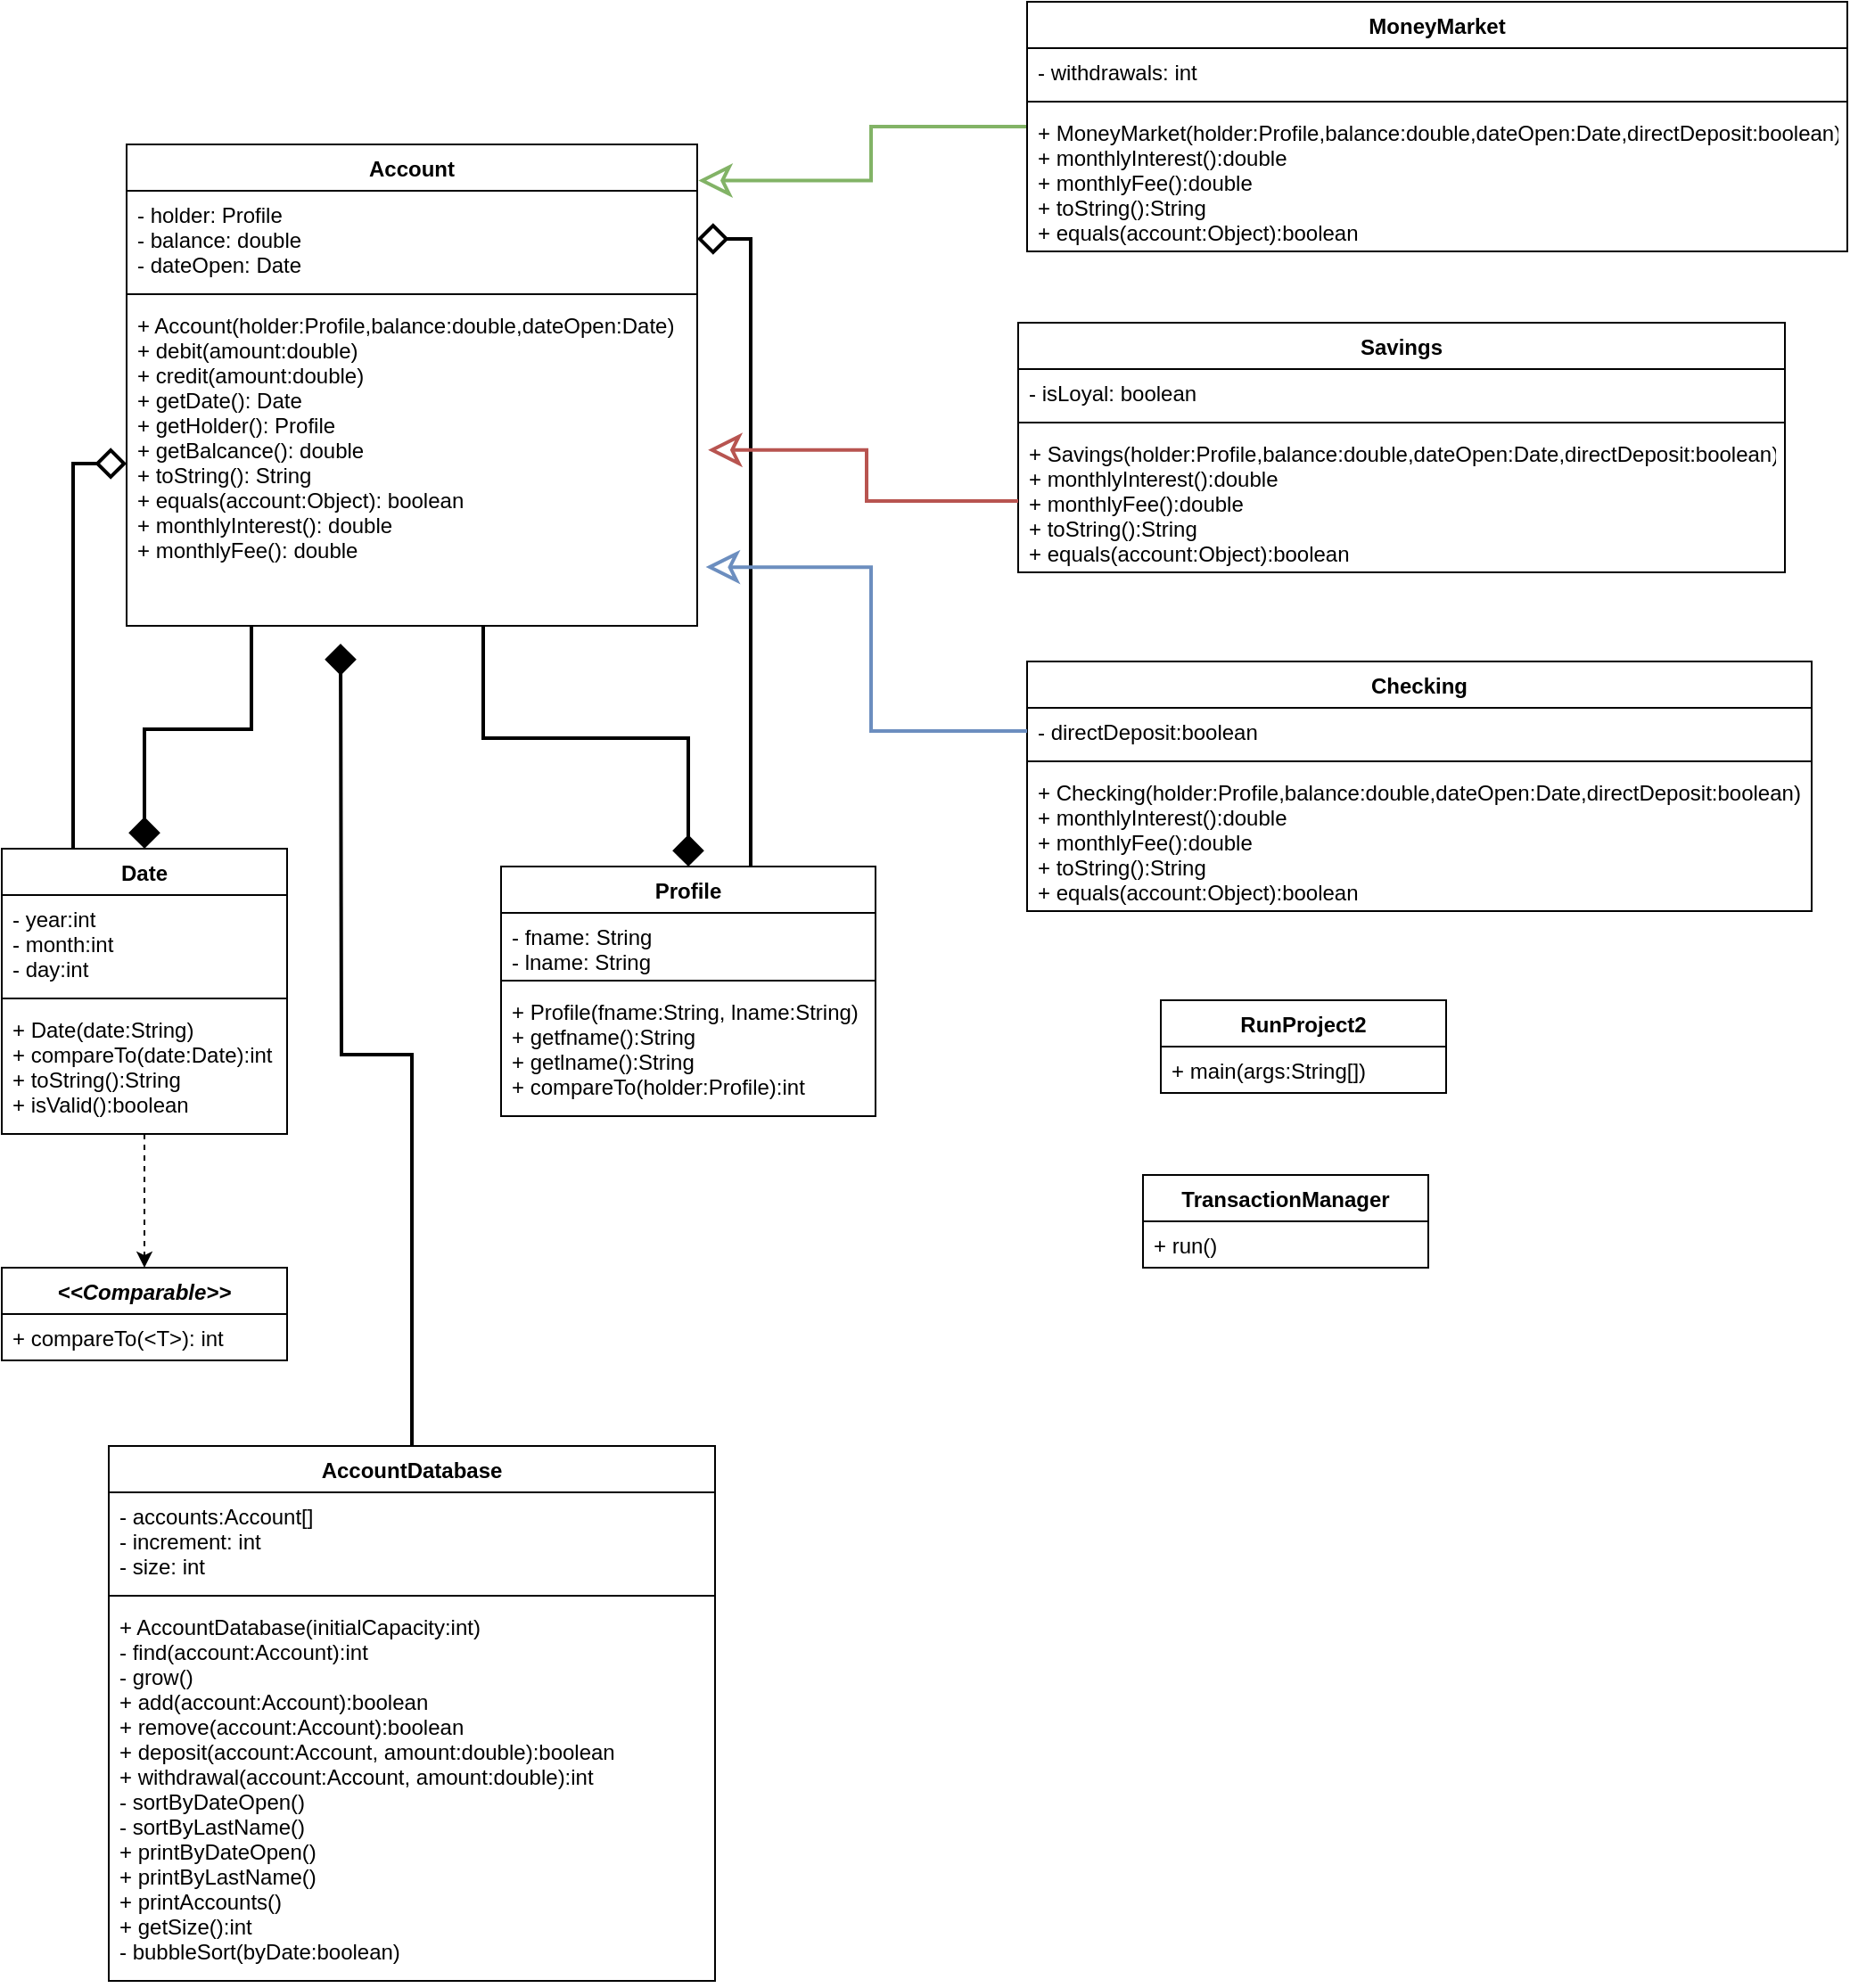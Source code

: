 <mxfile version="13.7.7" type="device"><diagram id="C5RBs43oDa-KdzZeNtuy" name="Page-1"><mxGraphModel dx="1483" dy="783" grid="1" gridSize="10" guides="1" tooltips="1" connect="1" arrows="1" fold="1" page="1" pageScale="1" pageWidth="827" pageHeight="1169" math="0" shadow="0"><root><mxCell id="WIyWlLk6GJQsqaUBKTNV-0"/><mxCell id="WIyWlLk6GJQsqaUBKTNV-1" parent="WIyWlLk6GJQsqaUBKTNV-0"/><mxCell id="_cKim8lfkjW-uRXbqCIc-55" style="edgeStyle=orthogonalEdgeStyle;rounded=0;orthogonalLoop=1;jettySize=auto;html=1;entryX=0.5;entryY=0;entryDx=0;entryDy=0;dashed=1;" parent="WIyWlLk6GJQsqaUBKTNV-1" source="_cKim8lfkjW-uRXbqCIc-27" target="_cKim8lfkjW-uRXbqCIc-32" edge="1"><mxGeometry relative="1" as="geometry"/></mxCell><mxCell id="_cKim8lfkjW-uRXbqCIc-69" style="edgeStyle=orthogonalEdgeStyle;rounded=0;orthogonalLoop=1;jettySize=auto;html=1;entryX=1;entryY=0.5;entryDx=0;entryDy=0;endArrow=diamond;endFill=0;strokeWidth=2;jumpSize=6;endSize=13;" parent="WIyWlLk6GJQsqaUBKTNV-1" source="_cKim8lfkjW-uRXbqCIc-19" target="_cKim8lfkjW-uRXbqCIc-2" edge="1"><mxGeometry relative="1" as="geometry"><Array as="points"><mxPoint x="480" y="163"/></Array></mxGeometry></mxCell><mxCell id="_cKim8lfkjW-uRXbqCIc-19" value="Profile" style="swimlane;fontStyle=1;align=center;verticalAlign=top;childLayout=stackLayout;horizontal=1;startSize=26;horizontalStack=0;resizeParent=1;resizeParentMax=0;resizeLast=0;collapsible=1;marginBottom=0;" parent="WIyWlLk6GJQsqaUBKTNV-1" vertex="1"><mxGeometry x="340" y="515" width="210" height="140" as="geometry"/></mxCell><mxCell id="_cKim8lfkjW-uRXbqCIc-20" value="- fname: String&#10;- lname: String" style="text;strokeColor=none;fillColor=none;align=left;verticalAlign=top;spacingLeft=4;spacingRight=4;overflow=hidden;rotatable=0;points=[[0,0.5],[1,0.5]];portConstraint=eastwest;" parent="_cKim8lfkjW-uRXbqCIc-19" vertex="1"><mxGeometry y="26" width="210" height="34" as="geometry"/></mxCell><mxCell id="_cKim8lfkjW-uRXbqCIc-21" value="" style="line;strokeWidth=1;fillColor=none;align=left;verticalAlign=middle;spacingTop=-1;spacingLeft=3;spacingRight=3;rotatable=0;labelPosition=right;points=[];portConstraint=eastwest;" parent="_cKim8lfkjW-uRXbqCIc-19" vertex="1"><mxGeometry y="60" width="210" height="8" as="geometry"/></mxCell><mxCell id="_cKim8lfkjW-uRXbqCIc-22" value="+ Profile(fname:String, lname:String)&#10;+ getfname():String&#10;+ getlname():String&#10;+ compareTo(holder:Profile):int" style="text;strokeColor=none;fillColor=none;align=left;verticalAlign=top;spacingLeft=4;spacingRight=4;overflow=hidden;rotatable=0;points=[[0,0.5],[1,0.5]];portConstraint=eastwest;" parent="_cKim8lfkjW-uRXbqCIc-19" vertex="1"><mxGeometry y="68" width="210" height="72" as="geometry"/></mxCell><mxCell id="_cKim8lfkjW-uRXbqCIc-66" style="edgeStyle=orthogonalEdgeStyle;rounded=0;orthogonalLoop=1;jettySize=auto;html=1;entryX=0.5;entryY=0;entryDx=0;entryDy=0;endArrow=diamond;endFill=1;strokeWidth=2;endSize=13;" parent="WIyWlLk6GJQsqaUBKTNV-1" source="_cKim8lfkjW-uRXbqCIc-1" target="_cKim8lfkjW-uRXbqCIc-27" edge="1"><mxGeometry relative="1" as="geometry"><Array as="points"><mxPoint x="200" y="438"/><mxPoint x="140" y="438"/></Array></mxGeometry></mxCell><mxCell id="_cKim8lfkjW-uRXbqCIc-67" style="edgeStyle=orthogonalEdgeStyle;rounded=0;orthogonalLoop=1;jettySize=auto;html=1;endArrow=diamond;endFill=1;strokeWidth=2;endSize=13;" parent="WIyWlLk6GJQsqaUBKTNV-1" source="_cKim8lfkjW-uRXbqCIc-1" target="_cKim8lfkjW-uRXbqCIc-19" edge="1"><mxGeometry relative="1" as="geometry"><Array as="points"><mxPoint x="330" y="443"/><mxPoint x="445" y="443"/></Array></mxGeometry></mxCell><mxCell id="_cKim8lfkjW-uRXbqCIc-1" value="Account" style="swimlane;fontStyle=1;align=center;verticalAlign=top;childLayout=stackLayout;horizontal=1;startSize=26;horizontalStack=0;resizeParent=1;resizeParentMax=0;resizeLast=0;collapsible=1;marginBottom=0;" parent="WIyWlLk6GJQsqaUBKTNV-1" vertex="1"><mxGeometry x="130" y="110" width="320" height="270" as="geometry"/></mxCell><mxCell id="_cKim8lfkjW-uRXbqCIc-2" value="- holder: Profile&#10;- balance: double&#10;- dateOpen: Date" style="text;strokeColor=none;fillColor=none;align=left;verticalAlign=top;spacingLeft=4;spacingRight=4;overflow=hidden;rotatable=0;points=[[0,0.5],[1,0.5]];portConstraint=eastwest;" parent="_cKim8lfkjW-uRXbqCIc-1" vertex="1"><mxGeometry y="26" width="320" height="54" as="geometry"/></mxCell><mxCell id="_cKim8lfkjW-uRXbqCIc-3" value="" style="line;strokeWidth=1;fillColor=none;align=left;verticalAlign=middle;spacingTop=-1;spacingLeft=3;spacingRight=3;rotatable=0;labelPosition=right;points=[];portConstraint=eastwest;" parent="_cKim8lfkjW-uRXbqCIc-1" vertex="1"><mxGeometry y="80" width="320" height="8" as="geometry"/></mxCell><mxCell id="_cKim8lfkjW-uRXbqCIc-4" value="+ Account(holder:Profile,balance:double,dateOpen:Date)&#10;+ debit(amount:double)&#10;+ credit(amount:double)&#10;+ getDate(): Date&#10;+ getHolder(): Profile&#10;+ getBalcance(): double&#10;+ toString(): String&#10;+ equals(account:Object): boolean&#10;+ monthlyInterest(): double&#10;+ monthlyFee(): double" style="text;strokeColor=none;fillColor=none;align=left;verticalAlign=top;spacingLeft=4;spacingRight=4;overflow=hidden;rotatable=0;points=[[0,0.5],[1,0.5]];portConstraint=eastwest;" parent="_cKim8lfkjW-uRXbqCIc-1" vertex="1"><mxGeometry y="88" width="320" height="182" as="geometry"/></mxCell><mxCell id="_cKim8lfkjW-uRXbqCIc-71" style="edgeStyle=orthogonalEdgeStyle;rounded=0;jumpSize=6;orthogonalLoop=1;jettySize=auto;html=1;entryX=1.002;entryY=0.075;entryDx=0;entryDy=0;entryPerimeter=0;endArrow=classic;endFill=0;endSize=13;strokeWidth=2;fillColor=#d5e8d4;strokeColor=#82b366;" parent="WIyWlLk6GJQsqaUBKTNV-1" source="_cKim8lfkjW-uRXbqCIc-15" target="_cKim8lfkjW-uRXbqCIc-1" edge="1"><mxGeometry relative="1" as="geometry"/></mxCell><mxCell id="_cKim8lfkjW-uRXbqCIc-15" value="MoneyMarket" style="swimlane;fontStyle=1;align=center;verticalAlign=top;childLayout=stackLayout;horizontal=1;startSize=26;horizontalStack=0;resizeParent=1;resizeParentMax=0;resizeLast=0;collapsible=1;marginBottom=0;" parent="WIyWlLk6GJQsqaUBKTNV-1" vertex="1"><mxGeometry x="635" y="30" width="460" height="140" as="geometry"/></mxCell><mxCell id="_cKim8lfkjW-uRXbqCIc-16" value="- withdrawals: int" style="text;strokeColor=none;fillColor=none;align=left;verticalAlign=top;spacingLeft=4;spacingRight=4;overflow=hidden;rotatable=0;points=[[0,0.5],[1,0.5]];portConstraint=eastwest;" parent="_cKim8lfkjW-uRXbqCIc-15" vertex="1"><mxGeometry y="26" width="460" height="26" as="geometry"/></mxCell><mxCell id="_cKim8lfkjW-uRXbqCIc-17" value="" style="line;strokeWidth=1;fillColor=none;align=left;verticalAlign=middle;spacingTop=-1;spacingLeft=3;spacingRight=3;rotatable=0;labelPosition=right;points=[];portConstraint=eastwest;" parent="_cKim8lfkjW-uRXbqCIc-15" vertex="1"><mxGeometry y="52" width="460" height="8" as="geometry"/></mxCell><mxCell id="_cKim8lfkjW-uRXbqCIc-18" value="+ MoneyMarket(holder:Profile,balance:double,dateOpen:Date,directDeposit:boolean)&#10;+ monthlyInterest():double&#10;+ monthlyFee():double&#10;+ toString():String&#10;+ equals(account:Object):boolean" style="text;strokeColor=none;fillColor=none;align=left;verticalAlign=top;spacingLeft=4;spacingRight=4;overflow=hidden;rotatable=0;points=[[0,0.5],[1,0.5]];portConstraint=eastwest;" parent="_cKim8lfkjW-uRXbqCIc-15" vertex="1"><mxGeometry y="60" width="460" height="80" as="geometry"/></mxCell><mxCell id="_cKim8lfkjW-uRXbqCIc-11" value="Savings" style="swimlane;fontStyle=1;align=center;verticalAlign=top;childLayout=stackLayout;horizontal=1;startSize=26;horizontalStack=0;resizeParent=1;resizeParentMax=0;resizeLast=0;collapsible=1;marginBottom=0;" parent="WIyWlLk6GJQsqaUBKTNV-1" vertex="1"><mxGeometry x="630" y="210" width="430" height="140" as="geometry"/></mxCell><mxCell id="_cKim8lfkjW-uRXbqCIc-12" value="- isLoyal: boolean" style="text;strokeColor=none;fillColor=none;align=left;verticalAlign=top;spacingLeft=4;spacingRight=4;overflow=hidden;rotatable=0;points=[[0,0.5],[1,0.5]];portConstraint=eastwest;" parent="_cKim8lfkjW-uRXbqCIc-11" vertex="1"><mxGeometry y="26" width="430" height="26" as="geometry"/></mxCell><mxCell id="_cKim8lfkjW-uRXbqCIc-13" value="" style="line;strokeWidth=1;fillColor=none;align=left;verticalAlign=middle;spacingTop=-1;spacingLeft=3;spacingRight=3;rotatable=0;labelPosition=right;points=[];portConstraint=eastwest;" parent="_cKim8lfkjW-uRXbqCIc-11" vertex="1"><mxGeometry y="52" width="430" height="8" as="geometry"/></mxCell><mxCell id="_cKim8lfkjW-uRXbqCIc-14" value="+ Savings(holder:Profile,balance:double,dateOpen:Date,directDeposit:boolean)&#10;+ monthlyInterest():double&#10;+ monthlyFee():double&#10;+ toString():String&#10;+ equals(account:Object):boolean" style="text;strokeColor=none;fillColor=none;align=left;verticalAlign=top;spacingLeft=4;spacingRight=4;overflow=hidden;rotatable=0;points=[[0,0.5],[1,0.5]];portConstraint=eastwest;" parent="_cKim8lfkjW-uRXbqCIc-11" vertex="1"><mxGeometry y="60" width="430" height="80" as="geometry"/></mxCell><mxCell id="_cKim8lfkjW-uRXbqCIc-5" value="Checking" style="swimlane;fontStyle=1;align=center;verticalAlign=top;childLayout=stackLayout;horizontal=1;startSize=26;horizontalStack=0;resizeParent=1;resizeParentMax=0;resizeLast=0;collapsible=1;marginBottom=0;" parent="WIyWlLk6GJQsqaUBKTNV-1" vertex="1"><mxGeometry x="635" y="400" width="440" height="140" as="geometry"/></mxCell><mxCell id="_cKim8lfkjW-uRXbqCIc-6" value="- directDeposit:boolean" style="text;strokeColor=none;fillColor=none;align=left;verticalAlign=top;spacingLeft=4;spacingRight=4;overflow=hidden;rotatable=0;points=[[0,0.5],[1,0.5]];portConstraint=eastwest;" parent="_cKim8lfkjW-uRXbqCIc-5" vertex="1"><mxGeometry y="26" width="440" height="26" as="geometry"/></mxCell><mxCell id="_cKim8lfkjW-uRXbqCIc-7" value="" style="line;strokeWidth=1;fillColor=none;align=left;verticalAlign=middle;spacingTop=-1;spacingLeft=3;spacingRight=3;rotatable=0;labelPosition=right;points=[];portConstraint=eastwest;" parent="_cKim8lfkjW-uRXbqCIc-5" vertex="1"><mxGeometry y="52" width="440" height="8" as="geometry"/></mxCell><mxCell id="_cKim8lfkjW-uRXbqCIc-8" value="+ Checking(holder:Profile,balance:double,dateOpen:Date,directDeposit:boolean)&#10;+ monthlyInterest():double&#10;+ monthlyFee():double&#10;+ toString():String&#10;+ equals(account:Object):boolean" style="text;strokeColor=none;fillColor=none;align=left;verticalAlign=top;spacingLeft=4;spacingRight=4;overflow=hidden;rotatable=0;points=[[0,0.5],[1,0.5]];portConstraint=eastwest;" parent="_cKim8lfkjW-uRXbqCIc-5" vertex="1"><mxGeometry y="60" width="440" height="80" as="geometry"/></mxCell><mxCell id="_cKim8lfkjW-uRXbqCIc-70" style="edgeStyle=orthogonalEdgeStyle;rounded=0;orthogonalLoop=1;jettySize=auto;html=1;endArrow=diamond;endFill=0;strokeWidth=2;endSize=13;" parent="WIyWlLk6GJQsqaUBKTNV-1" source="_cKim8lfkjW-uRXbqCIc-27" target="_cKim8lfkjW-uRXbqCIc-4" edge="1"><mxGeometry relative="1" as="geometry"><Array as="points"><mxPoint x="100" y="289"/></Array></mxGeometry></mxCell><mxCell id="_cKim8lfkjW-uRXbqCIc-27" value="Date" style="swimlane;fontStyle=1;align=center;verticalAlign=top;childLayout=stackLayout;horizontal=1;startSize=26;horizontalStack=0;resizeParent=1;resizeParentMax=0;resizeLast=0;collapsible=1;marginBottom=0;" parent="WIyWlLk6GJQsqaUBKTNV-1" vertex="1"><mxGeometry x="60" y="505" width="160" height="160" as="geometry"/></mxCell><mxCell id="_cKim8lfkjW-uRXbqCIc-28" value="- year:int&#10;- month:int&#10;- day:int" style="text;strokeColor=none;fillColor=none;align=left;verticalAlign=top;spacingLeft=4;spacingRight=4;overflow=hidden;rotatable=0;points=[[0,0.5],[1,0.5]];portConstraint=eastwest;" parent="_cKim8lfkjW-uRXbqCIc-27" vertex="1"><mxGeometry y="26" width="160" height="54" as="geometry"/></mxCell><mxCell id="_cKim8lfkjW-uRXbqCIc-29" value="" style="line;strokeWidth=1;fillColor=none;align=left;verticalAlign=middle;spacingTop=-1;spacingLeft=3;spacingRight=3;rotatable=0;labelPosition=right;points=[];portConstraint=eastwest;" parent="_cKim8lfkjW-uRXbqCIc-27" vertex="1"><mxGeometry y="80" width="160" height="8" as="geometry"/></mxCell><mxCell id="_cKim8lfkjW-uRXbqCIc-30" value="+ Date(date:String)&#10;+ compareTo(date:Date):int&#10;+ toString():String&#10;+ isValid():boolean" style="text;strokeColor=none;fillColor=none;align=left;verticalAlign=top;spacingLeft=4;spacingRight=4;overflow=hidden;rotatable=0;points=[[0,0.5],[1,0.5]];portConstraint=eastwest;" parent="_cKim8lfkjW-uRXbqCIc-27" vertex="1"><mxGeometry y="88" width="160" height="72" as="geometry"/></mxCell><mxCell id="_cKim8lfkjW-uRXbqCIc-32" value="&lt;&lt;Comparable&gt;&gt;" style="swimlane;fontStyle=3;align=center;verticalAlign=top;childLayout=stackLayout;horizontal=1;startSize=26;horizontalStack=0;resizeParent=1;resizeParentMax=0;resizeLast=0;collapsible=1;marginBottom=0;" parent="WIyWlLk6GJQsqaUBKTNV-1" vertex="1"><mxGeometry x="60" y="740" width="160" height="52" as="geometry"/></mxCell><mxCell id="_cKim8lfkjW-uRXbqCIc-35" value="+ compareTo(&lt;T&gt;): int" style="text;strokeColor=none;fillColor=none;align=left;verticalAlign=top;spacingLeft=4;spacingRight=4;overflow=hidden;rotatable=0;points=[[0,0.5],[1,0.5]];portConstraint=eastwest;" parent="_cKim8lfkjW-uRXbqCIc-32" vertex="1"><mxGeometry y="26" width="160" height="26" as="geometry"/></mxCell><mxCell id="_cKim8lfkjW-uRXbqCIc-68" style="edgeStyle=orthogonalEdgeStyle;rounded=0;orthogonalLoop=1;jettySize=auto;html=1;endArrow=diamond;endFill=1;strokeWidth=2;endSize=13;" parent="WIyWlLk6GJQsqaUBKTNV-1" source="_cKim8lfkjW-uRXbqCIc-23" edge="1"><mxGeometry relative="1" as="geometry"><mxPoint x="250" y="390" as="targetPoint"/></mxGeometry></mxCell><mxCell id="_cKim8lfkjW-uRXbqCIc-23" value="AccountDatabase" style="swimlane;fontStyle=1;align=center;verticalAlign=top;childLayout=stackLayout;horizontal=1;startSize=26;horizontalStack=0;resizeParent=1;resizeParentMax=0;resizeLast=0;collapsible=1;marginBottom=0;" parent="WIyWlLk6GJQsqaUBKTNV-1" vertex="1"><mxGeometry x="120" y="840" width="340" height="300" as="geometry"/></mxCell><mxCell id="_cKim8lfkjW-uRXbqCIc-24" value="- accounts:Account[]&#10;- increment: int&#10;- size: int" style="text;strokeColor=none;fillColor=none;align=left;verticalAlign=top;spacingLeft=4;spacingRight=4;overflow=hidden;rotatable=0;points=[[0,0.5],[1,0.5]];portConstraint=eastwest;" parent="_cKim8lfkjW-uRXbqCIc-23" vertex="1"><mxGeometry y="26" width="340" height="54" as="geometry"/></mxCell><mxCell id="_cKim8lfkjW-uRXbqCIc-25" value="" style="line;strokeWidth=1;fillColor=none;align=left;verticalAlign=middle;spacingTop=-1;spacingLeft=3;spacingRight=3;rotatable=0;labelPosition=right;points=[];portConstraint=eastwest;" parent="_cKim8lfkjW-uRXbqCIc-23" vertex="1"><mxGeometry y="80" width="340" height="8" as="geometry"/></mxCell><mxCell id="_cKim8lfkjW-uRXbqCIc-26" value="+ AccountDatabase(initialCapacity:int)&#10;- find(account:Account):int&#10;- grow()&#10;+ add(account:Account):boolean&#10;+ remove(account:Account):boolean&#10;+ deposit(account:Account, amount:double):boolean&#10;+ withdrawal(account:Account, amount:double):int&#10;- sortByDateOpen()&#10;- sortByLastName()&#10;+ printByDateOpen()&#10;+ printByLastName()&#10;+ printAccounts()&#10;+ getSize():int&#10;- bubbleSort(byDate:boolean)" style="text;strokeColor=none;fillColor=none;align=left;verticalAlign=top;spacingLeft=4;spacingRight=4;overflow=hidden;rotatable=0;points=[[0,0.5],[1,0.5]];portConstraint=eastwest;" parent="_cKim8lfkjW-uRXbqCIc-23" vertex="1"><mxGeometry y="88" width="340" height="212" as="geometry"/></mxCell><mxCell id="_cKim8lfkjW-uRXbqCIc-72" style="edgeStyle=orthogonalEdgeStyle;rounded=0;jumpSize=6;orthogonalLoop=1;jettySize=auto;html=1;entryX=1.019;entryY=0.458;entryDx=0;entryDy=0;entryPerimeter=0;endArrow=classic;endFill=0;endSize=13;strokeWidth=2;fillColor=#f8cecc;strokeColor=#b85450;" parent="WIyWlLk6GJQsqaUBKTNV-1" source="_cKim8lfkjW-uRXbqCIc-14" target="_cKim8lfkjW-uRXbqCIc-4" edge="1"><mxGeometry relative="1" as="geometry"/></mxCell><mxCell id="_cKim8lfkjW-uRXbqCIc-73" style="edgeStyle=orthogonalEdgeStyle;rounded=0;jumpSize=6;orthogonalLoop=1;jettySize=auto;html=1;entryX=1.015;entryY=0.819;entryDx=0;entryDy=0;entryPerimeter=0;endArrow=classic;endFill=0;endSize=13;strokeWidth=2;fillColor=#dae8fc;strokeColor=#6c8ebf;" parent="WIyWlLk6GJQsqaUBKTNV-1" source="_cKim8lfkjW-uRXbqCIc-6" target="_cKim8lfkjW-uRXbqCIc-4" edge="1"><mxGeometry relative="1" as="geometry"/></mxCell><mxCell id="_cKim8lfkjW-uRXbqCIc-40" value="RunProject2" style="swimlane;fontStyle=1;align=center;verticalAlign=top;childLayout=stackLayout;horizontal=1;startSize=26;horizontalStack=0;resizeParent=1;resizeParentMax=0;resizeLast=0;collapsible=1;marginBottom=0;" parent="WIyWlLk6GJQsqaUBKTNV-1" vertex="1"><mxGeometry x="710" y="590" width="160" height="52" as="geometry"/></mxCell><mxCell id="_cKim8lfkjW-uRXbqCIc-41" value="+ main(args:String[])" style="text;strokeColor=none;fillColor=none;align=left;verticalAlign=top;spacingLeft=4;spacingRight=4;overflow=hidden;rotatable=0;points=[[0,0.5],[1,0.5]];portConstraint=eastwest;" parent="_cKim8lfkjW-uRXbqCIc-40" vertex="1"><mxGeometry y="26" width="160" height="26" as="geometry"/></mxCell><mxCell id="_cKim8lfkjW-uRXbqCIc-36" value="TransactionManager" style="swimlane;fontStyle=1;align=center;verticalAlign=top;childLayout=stackLayout;horizontal=1;startSize=26;horizontalStack=0;resizeParent=1;resizeParentMax=0;resizeLast=0;collapsible=1;marginBottom=0;" parent="WIyWlLk6GJQsqaUBKTNV-1" vertex="1"><mxGeometry x="700" y="688" width="160" height="52" as="geometry"/></mxCell><mxCell id="_cKim8lfkjW-uRXbqCIc-37" value="+ run()" style="text;strokeColor=none;fillColor=none;align=left;verticalAlign=top;spacingLeft=4;spacingRight=4;overflow=hidden;rotatable=0;points=[[0,0.5],[1,0.5]];portConstraint=eastwest;" parent="_cKim8lfkjW-uRXbqCIc-36" vertex="1"><mxGeometry y="26" width="160" height="26" as="geometry"/></mxCell></root></mxGraphModel></diagram></mxfile>